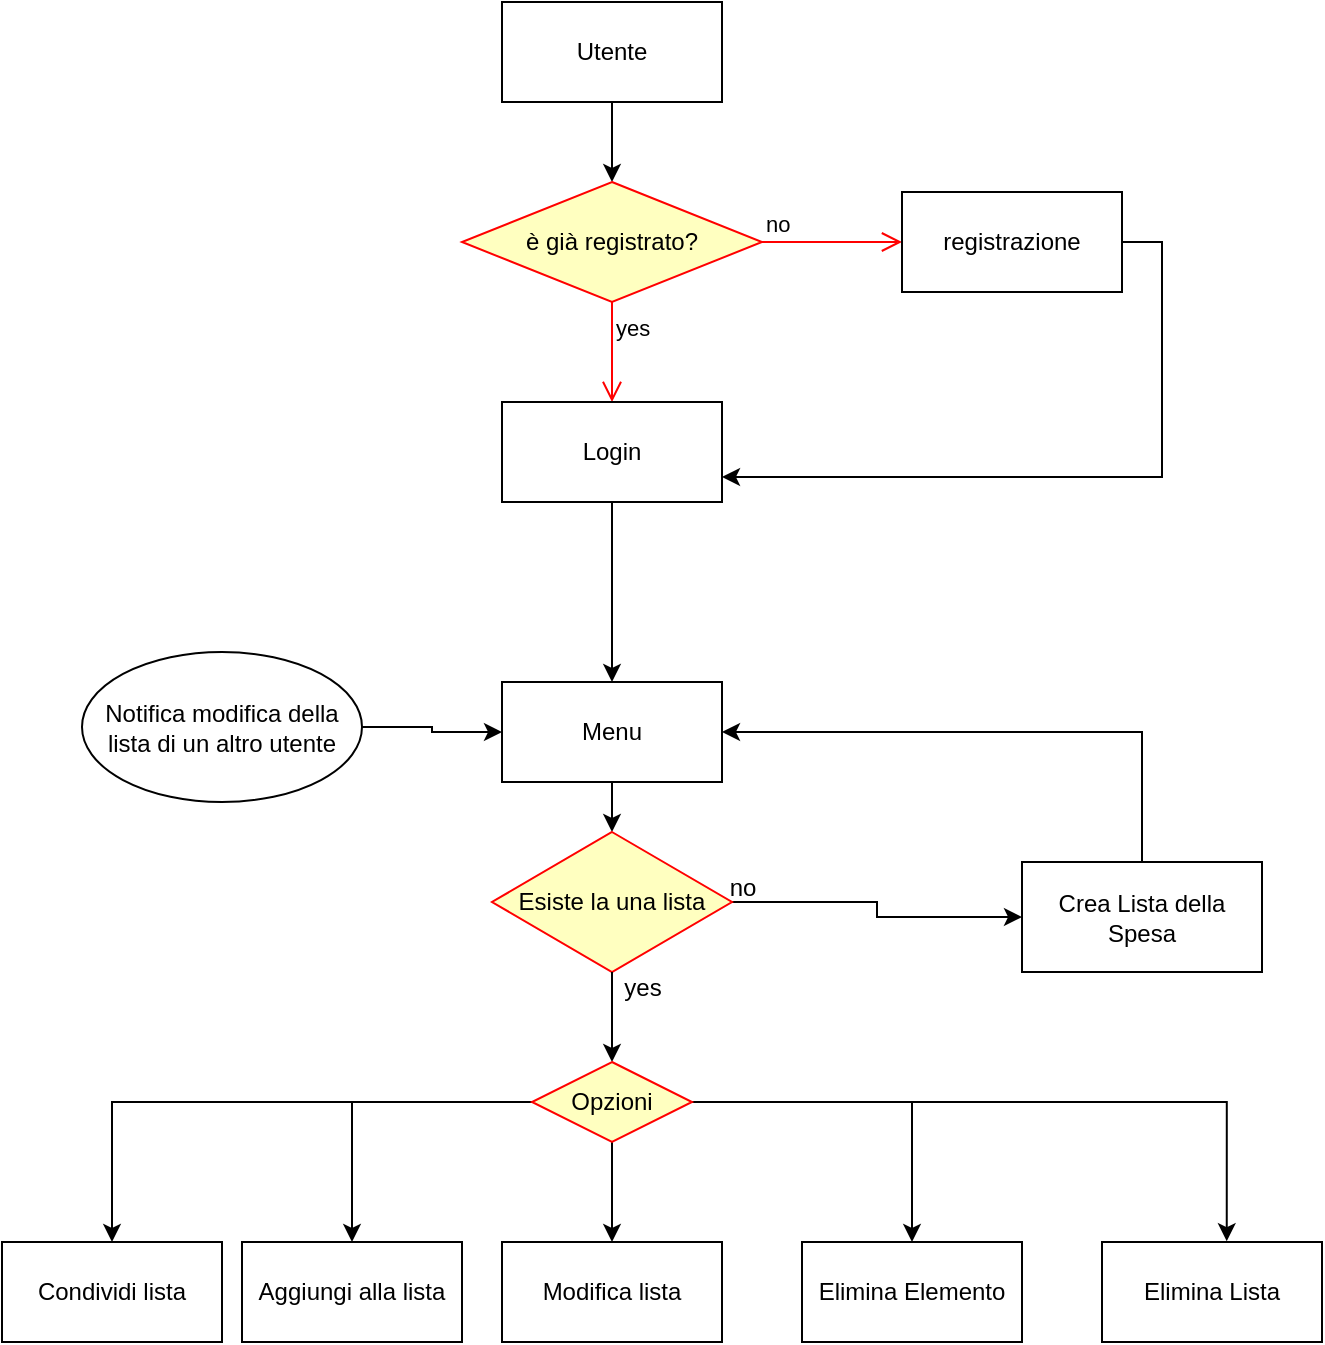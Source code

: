 <mxfile version="24.6.3" type="github">
  <diagram name="Pagina-1" id="GBjpNhVKjrx_stsm28uE">
    <mxGraphModel dx="1050" dy="530" grid="1" gridSize="10" guides="1" tooltips="1" connect="1" arrows="1" fold="1" page="1" pageScale="1" pageWidth="827" pageHeight="1169" math="0" shadow="0">
      <root>
        <mxCell id="0" />
        <mxCell id="1" parent="0" />
        <mxCell id="-WWf9vYcARfzHzerBWzE-11" style="edgeStyle=orthogonalEdgeStyle;rounded=0;orthogonalLoop=1;jettySize=auto;html=1;exitX=0.5;exitY=1;exitDx=0;exitDy=0;" edge="1" parent="1" source="-WWf9vYcARfzHzerBWzE-1">
          <mxGeometry relative="1" as="geometry">
            <mxPoint x="305" y="170" as="targetPoint" />
          </mxGeometry>
        </mxCell>
        <mxCell id="-WWf9vYcARfzHzerBWzE-1" value="Utente" style="html=1;whiteSpace=wrap;" vertex="1" parent="1">
          <mxGeometry x="250" y="80" width="110" height="50" as="geometry" />
        </mxCell>
        <mxCell id="-WWf9vYcARfzHzerBWzE-31" style="edgeStyle=orthogonalEdgeStyle;rounded=0;orthogonalLoop=1;jettySize=auto;html=1;exitX=0.5;exitY=0;exitDx=0;exitDy=0;entryX=0.5;entryY=0;entryDx=0;entryDy=0;" edge="1" parent="1" source="-WWf9vYcARfzHzerBWzE-4" target="-WWf9vYcARfzHzerBWzE-25">
          <mxGeometry relative="1" as="geometry" />
        </mxCell>
        <mxCell id="-WWf9vYcARfzHzerBWzE-4" value="Menu" style="html=1;whiteSpace=wrap;direction=west;" vertex="1" parent="1">
          <mxGeometry x="250" y="420" width="110" height="50" as="geometry" />
        </mxCell>
        <mxCell id="-WWf9vYcARfzHzerBWzE-6" value="Aggiungi alla lista" style="html=1;whiteSpace=wrap;" vertex="1" parent="1">
          <mxGeometry x="120" y="700" width="110" height="50" as="geometry" />
        </mxCell>
        <mxCell id="-WWf9vYcARfzHzerBWzE-12" value="è già registrato?" style="rhombus;whiteSpace=wrap;html=1;fontColor=#000000;fillColor=#ffffc0;strokeColor=#ff0000;" vertex="1" parent="1">
          <mxGeometry x="230" y="170" width="150" height="60" as="geometry" />
        </mxCell>
        <mxCell id="-WWf9vYcARfzHzerBWzE-13" value="no" style="edgeStyle=orthogonalEdgeStyle;html=1;align=left;verticalAlign=bottom;endArrow=open;endSize=8;strokeColor=#ff0000;rounded=0;" edge="1" source="-WWf9vYcARfzHzerBWzE-12" parent="1">
          <mxGeometry x="-1" relative="1" as="geometry">
            <mxPoint x="450" y="200" as="targetPoint" />
          </mxGeometry>
        </mxCell>
        <mxCell id="-WWf9vYcARfzHzerBWzE-14" value="yes" style="edgeStyle=orthogonalEdgeStyle;html=1;align=left;verticalAlign=top;endArrow=open;endSize=8;strokeColor=#ff0000;rounded=0;" edge="1" source="-WWf9vYcARfzHzerBWzE-12" parent="1">
          <mxGeometry x="-1" relative="1" as="geometry">
            <mxPoint x="305" y="280" as="targetPoint" />
          </mxGeometry>
        </mxCell>
        <mxCell id="-WWf9vYcARfzHzerBWzE-18" style="edgeStyle=orthogonalEdgeStyle;rounded=0;orthogonalLoop=1;jettySize=auto;html=1;exitX=0.5;exitY=1;exitDx=0;exitDy=0;" edge="1" parent="1" source="-WWf9vYcARfzHzerBWzE-15">
          <mxGeometry relative="1" as="geometry">
            <mxPoint x="305" y="420" as="targetPoint" />
          </mxGeometry>
        </mxCell>
        <mxCell id="-WWf9vYcARfzHzerBWzE-15" value="Login" style="html=1;whiteSpace=wrap;" vertex="1" parent="1">
          <mxGeometry x="250" y="280" width="110" height="50" as="geometry" />
        </mxCell>
        <mxCell id="-WWf9vYcARfzHzerBWzE-17" style="edgeStyle=orthogonalEdgeStyle;rounded=0;orthogonalLoop=1;jettySize=auto;html=1;exitX=1;exitY=0.5;exitDx=0;exitDy=0;entryX=1;entryY=0.75;entryDx=0;entryDy=0;" edge="1" parent="1" source="-WWf9vYcARfzHzerBWzE-16" target="-WWf9vYcARfzHzerBWzE-15">
          <mxGeometry relative="1" as="geometry">
            <mxPoint x="670" y="320" as="targetPoint" />
            <Array as="points">
              <mxPoint x="580" y="200" />
              <mxPoint x="580" y="318" />
            </Array>
          </mxGeometry>
        </mxCell>
        <mxCell id="-WWf9vYcARfzHzerBWzE-16" value="registrazione" style="html=1;whiteSpace=wrap;" vertex="1" parent="1">
          <mxGeometry x="450" y="175" width="110" height="50" as="geometry" />
        </mxCell>
        <mxCell id="-WWf9vYcARfzHzerBWzE-30" style="edgeStyle=orthogonalEdgeStyle;rounded=0;orthogonalLoop=1;jettySize=auto;html=1;exitX=0.5;exitY=0;exitDx=0;exitDy=0;entryX=0;entryY=0.5;entryDx=0;entryDy=0;" edge="1" parent="1" source="-WWf9vYcARfzHzerBWzE-20" target="-WWf9vYcARfzHzerBWzE-4">
          <mxGeometry relative="1" as="geometry" />
        </mxCell>
        <mxCell id="-WWf9vYcARfzHzerBWzE-20" value="Crea Lista della Spesa" style="html=1;whiteSpace=wrap;" vertex="1" parent="1">
          <mxGeometry x="510" y="510" width="120" height="55" as="geometry" />
        </mxCell>
        <mxCell id="-WWf9vYcARfzHzerBWzE-21" value="Modifica lista" style="html=1;whiteSpace=wrap;" vertex="1" parent="1">
          <mxGeometry x="250" y="700" width="110" height="50" as="geometry" />
        </mxCell>
        <mxCell id="-WWf9vYcARfzHzerBWzE-24" value="Elimina Elemento" style="html=1;whiteSpace=wrap;" vertex="1" parent="1">
          <mxGeometry x="400" y="700" width="110" height="50" as="geometry" />
        </mxCell>
        <mxCell id="-WWf9vYcARfzHzerBWzE-28" style="edgeStyle=orthogonalEdgeStyle;rounded=0;orthogonalLoop=1;jettySize=auto;html=1;exitX=0.5;exitY=1;exitDx=0;exitDy=0;" edge="1" parent="1" source="-WWf9vYcARfzHzerBWzE-32" target="-WWf9vYcARfzHzerBWzE-21">
          <mxGeometry relative="1" as="geometry" />
        </mxCell>
        <mxCell id="-WWf9vYcARfzHzerBWzE-44" style="edgeStyle=orthogonalEdgeStyle;rounded=0;orthogonalLoop=1;jettySize=auto;html=1;exitX=1;exitY=0.5;exitDx=0;exitDy=0;entryX=0;entryY=0.5;entryDx=0;entryDy=0;" edge="1" parent="1" source="-WWf9vYcARfzHzerBWzE-25" target="-WWf9vYcARfzHzerBWzE-20">
          <mxGeometry relative="1" as="geometry" />
        </mxCell>
        <mxCell id="-WWf9vYcARfzHzerBWzE-25" value="Esiste la una lista" style="rhombus;whiteSpace=wrap;html=1;fontColor=#000000;fillColor=#ffffc0;strokeColor=#ff0000;" vertex="1" parent="1">
          <mxGeometry x="245" y="495" width="120" height="70" as="geometry" />
        </mxCell>
        <mxCell id="-WWf9vYcARfzHzerBWzE-29" value="yes" style="text;html=1;align=center;verticalAlign=middle;resizable=0;points=[];autosize=1;strokeColor=none;fillColor=none;" vertex="1" parent="1">
          <mxGeometry x="300" y="558" width="40" height="30" as="geometry" />
        </mxCell>
        <mxCell id="-WWf9vYcARfzHzerBWzE-36" style="edgeStyle=orthogonalEdgeStyle;rounded=0;orthogonalLoop=1;jettySize=auto;html=1;exitX=0;exitY=0.5;exitDx=0;exitDy=0;entryX=0.5;entryY=0;entryDx=0;entryDy=0;" edge="1" parent="1" source="-WWf9vYcARfzHzerBWzE-32" target="-WWf9vYcARfzHzerBWzE-6">
          <mxGeometry relative="1" as="geometry" />
        </mxCell>
        <mxCell id="-WWf9vYcARfzHzerBWzE-40" style="edgeStyle=orthogonalEdgeStyle;rounded=0;orthogonalLoop=1;jettySize=auto;html=1;exitX=1;exitY=0.5;exitDx=0;exitDy=0;entryX=0.5;entryY=0;entryDx=0;entryDy=0;" edge="1" parent="1" source="-WWf9vYcARfzHzerBWzE-32" target="-WWf9vYcARfzHzerBWzE-24">
          <mxGeometry relative="1" as="geometry" />
        </mxCell>
        <mxCell id="-WWf9vYcARfzHzerBWzE-38" value="Elimina Lista" style="html=1;whiteSpace=wrap;" vertex="1" parent="1">
          <mxGeometry x="550" y="700" width="110" height="50" as="geometry" />
        </mxCell>
        <mxCell id="-WWf9vYcARfzHzerBWzE-41" style="edgeStyle=orthogonalEdgeStyle;rounded=0;orthogonalLoop=1;jettySize=auto;html=1;exitX=1;exitY=0.5;exitDx=0;exitDy=0;entryX=0.567;entryY=-0.008;entryDx=0;entryDy=0;entryPerimeter=0;" edge="1" parent="1" source="-WWf9vYcARfzHzerBWzE-32" target="-WWf9vYcARfzHzerBWzE-38">
          <mxGeometry relative="1" as="geometry" />
        </mxCell>
        <mxCell id="-WWf9vYcARfzHzerBWzE-42" value="Condividi lista" style="html=1;whiteSpace=wrap;" vertex="1" parent="1">
          <mxGeometry y="700" width="110" height="50" as="geometry" />
        </mxCell>
        <mxCell id="-WWf9vYcARfzHzerBWzE-43" value="" style="edgeStyle=orthogonalEdgeStyle;rounded=0;orthogonalLoop=1;jettySize=auto;html=1;exitX=0.5;exitY=1;exitDx=0;exitDy=0;" edge="1" parent="1" source="-WWf9vYcARfzHzerBWzE-25" target="-WWf9vYcARfzHzerBWzE-32">
          <mxGeometry relative="1" as="geometry">
            <mxPoint x="305" y="565" as="sourcePoint" />
            <mxPoint x="305" y="700" as="targetPoint" />
          </mxGeometry>
        </mxCell>
        <mxCell id="-WWf9vYcARfzHzerBWzE-46" style="edgeStyle=orthogonalEdgeStyle;rounded=0;orthogonalLoop=1;jettySize=auto;html=1;exitX=0;exitY=0.5;exitDx=0;exitDy=0;entryX=0.5;entryY=0;entryDx=0;entryDy=0;" edge="1" parent="1" source="-WWf9vYcARfzHzerBWzE-32" target="-WWf9vYcARfzHzerBWzE-42">
          <mxGeometry relative="1" as="geometry" />
        </mxCell>
        <mxCell id="-WWf9vYcARfzHzerBWzE-32" value="Opzioni" style="rhombus;whiteSpace=wrap;html=1;fontColor=#000000;fillColor=#ffffc0;strokeColor=#ff0000;" vertex="1" parent="1">
          <mxGeometry x="265" y="610" width="80" height="40" as="geometry" />
        </mxCell>
        <mxCell id="-WWf9vYcARfzHzerBWzE-45" value="no" style="text;html=1;align=center;verticalAlign=middle;resizable=0;points=[];autosize=1;strokeColor=none;fillColor=none;" vertex="1" parent="1">
          <mxGeometry x="350" y="508" width="40" height="30" as="geometry" />
        </mxCell>
        <mxCell id="-WWf9vYcARfzHzerBWzE-49" style="edgeStyle=orthogonalEdgeStyle;rounded=0;orthogonalLoop=1;jettySize=auto;html=1;exitX=1;exitY=0.5;exitDx=0;exitDy=0;entryX=1;entryY=0.5;entryDx=0;entryDy=0;" edge="1" parent="1" source="-WWf9vYcARfzHzerBWzE-48" target="-WWf9vYcARfzHzerBWzE-4">
          <mxGeometry relative="1" as="geometry" />
        </mxCell>
        <mxCell id="-WWf9vYcARfzHzerBWzE-48" value="Notifica modifica della lista di un altro utente" style="ellipse;whiteSpace=wrap;html=1;" vertex="1" parent="1">
          <mxGeometry x="40" y="405" width="140" height="75" as="geometry" />
        </mxCell>
      </root>
    </mxGraphModel>
  </diagram>
</mxfile>
